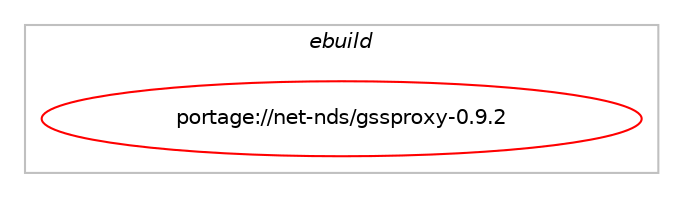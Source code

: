 digraph prolog {

# *************
# Graph options
# *************

newrank=true;
concentrate=true;
compound=true;
graph [rankdir=LR,fontname=Helvetica,fontsize=10,ranksep=1.5];#, ranksep=2.5, nodesep=0.2];
edge  [arrowhead=vee];
node  [fontname=Helvetica,fontsize=10];

# **********
# The ebuild
# **********

subgraph cluster_leftcol {
color=gray;
label=<<i>ebuild</i>>;
id [label="portage://net-nds/gssproxy-0.9.2", color=red, width=4, href="../net-nds/gssproxy-0.9.2.svg"];
}

# ****************
# The dependencies
# ****************

subgraph cluster_midcol {
color=gray;
label=<<i>dependencies</i>>;
subgraph cluster_compile {
fillcolor="#eeeeee";
style=filled;
label=<<i>compile</i>>;
# *** BEGIN UNKNOWN DEPENDENCY TYPE (TODO) ***
# id -> equal(use_conditional_group(positive,selinux,portage://net-nds/gssproxy-0.9.2,[package_dependency(portage://net-nds/gssproxy-0.9.2,install,no,sys-libs,libselinux,none,[,,],[],[])]))
# *** END UNKNOWN DEPENDENCY TYPE (TODO) ***

# *** BEGIN UNKNOWN DEPENDENCY TYPE (TODO) ***
# id -> equal(package_dependency(portage://net-nds/gssproxy-0.9.2,install,no,dev-libs,ding-libs,greaterequal,[0.6.1,,,0.6.1],[],[]))
# *** END UNKNOWN DEPENDENCY TYPE (TODO) ***

# *** BEGIN UNKNOWN DEPENDENCY TYPE (TODO) ***
# id -> equal(package_dependency(portage://net-nds/gssproxy-0.9.2,install,no,dev-libs,libverto,greaterequal,[0.2.2,,,0.2.2],[],[]))
# *** END UNKNOWN DEPENDENCY TYPE (TODO) ***

# *** BEGIN UNKNOWN DEPENDENCY TYPE (TODO) ***
# id -> equal(package_dependency(portage://net-nds/gssproxy-0.9.2,install,no,virtual,krb5,none,[,,],[],[]))
# *** END UNKNOWN DEPENDENCY TYPE (TODO) ***

}
subgraph cluster_compileandrun {
fillcolor="#eeeeee";
style=filled;
label=<<i>compile and run</i>>;
}
subgraph cluster_run {
fillcolor="#eeeeee";
style=filled;
label=<<i>run</i>>;
# *** BEGIN UNKNOWN DEPENDENCY TYPE (TODO) ***
# id -> equal(use_conditional_group(positive,selinux,portage://net-nds/gssproxy-0.9.2,[package_dependency(portage://net-nds/gssproxy-0.9.2,run,no,sec-policy,selinux-gssproxy,none,[,,],[],[])]))
# *** END UNKNOWN DEPENDENCY TYPE (TODO) ***

# *** BEGIN UNKNOWN DEPENDENCY TYPE (TODO) ***
# id -> equal(use_conditional_group(positive,selinux,portage://net-nds/gssproxy-0.9.2,[package_dependency(portage://net-nds/gssproxy-0.9.2,run,no,sys-libs,libselinux,none,[,,],[],[])]))
# *** END UNKNOWN DEPENDENCY TYPE (TODO) ***

# *** BEGIN UNKNOWN DEPENDENCY TYPE (TODO) ***
# id -> equal(package_dependency(portage://net-nds/gssproxy-0.9.2,run,no,dev-libs,ding-libs,greaterequal,[0.6.1,,,0.6.1],[],[]))
# *** END UNKNOWN DEPENDENCY TYPE (TODO) ***

# *** BEGIN UNKNOWN DEPENDENCY TYPE (TODO) ***
# id -> equal(package_dependency(portage://net-nds/gssproxy-0.9.2,run,no,dev-libs,libverto,greaterequal,[0.2.2,,,0.2.2],[],[]))
# *** END UNKNOWN DEPENDENCY TYPE (TODO) ***

# *** BEGIN UNKNOWN DEPENDENCY TYPE (TODO) ***
# id -> equal(package_dependency(portage://net-nds/gssproxy-0.9.2,run,no,virtual,krb5,none,[,,],[],[]))
# *** END UNKNOWN DEPENDENCY TYPE (TODO) ***

}
}

# **************
# The candidates
# **************

subgraph cluster_choices {
rank=same;
color=gray;
label=<<i>candidates</i>>;

}

}
